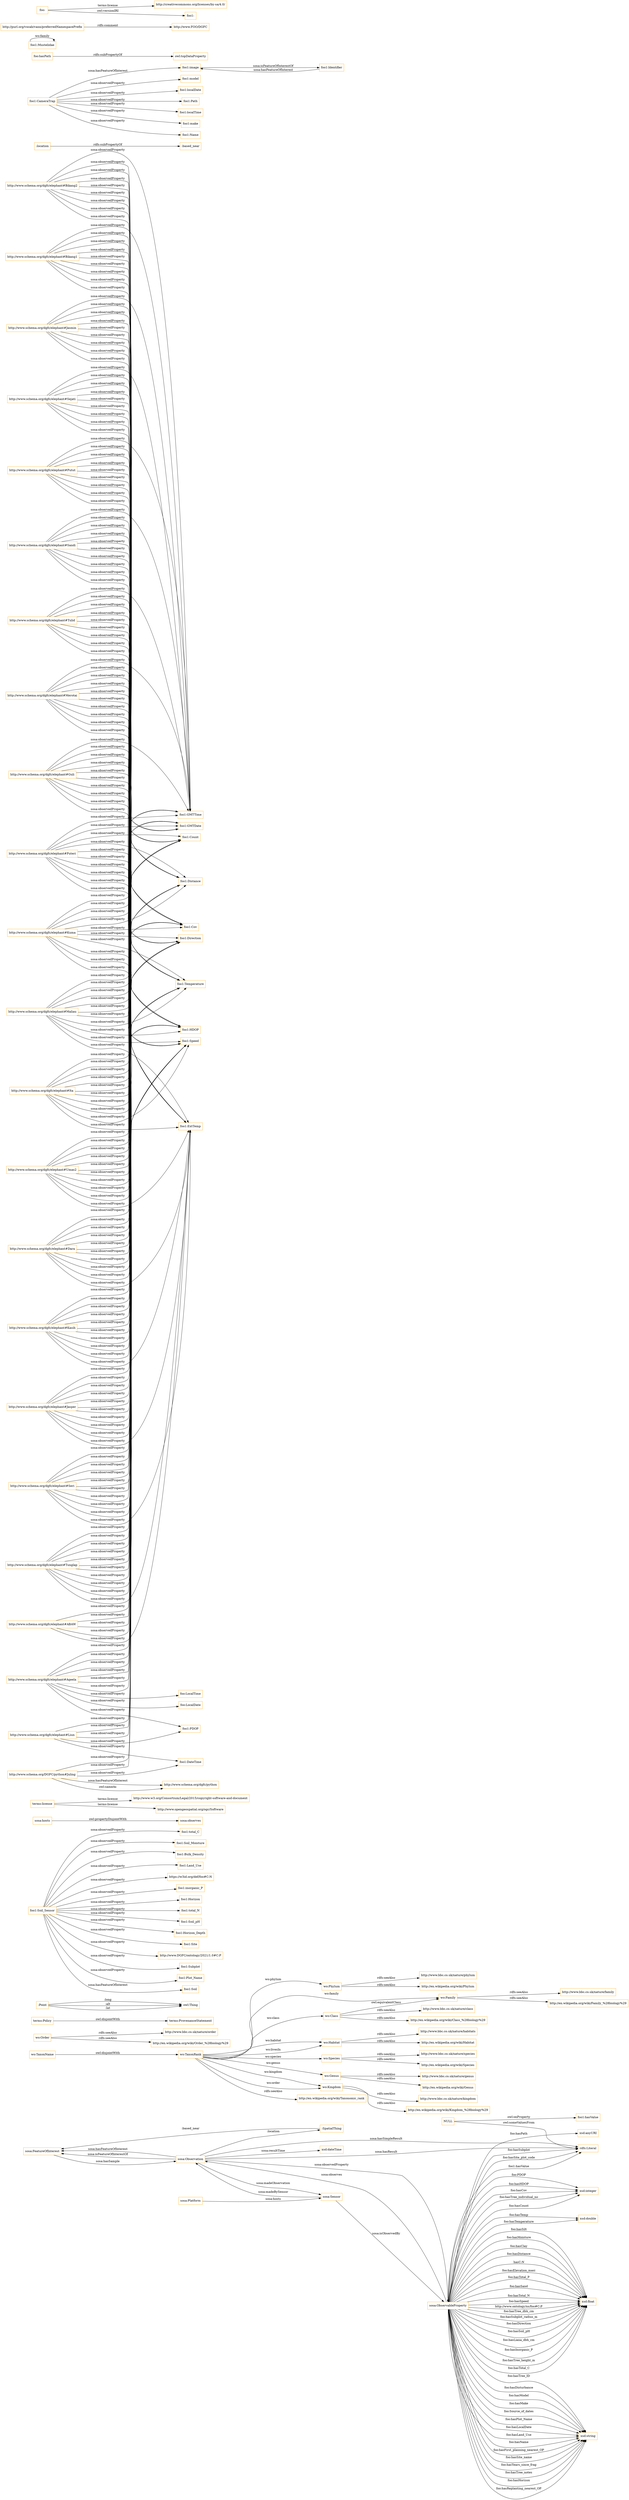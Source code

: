 digraph ar2dtool_diagram { 
rankdir=LR;
size="1501"
node [shape = rectangle, color="orange"]; "sosa:FeatureOfInterest" "wo:Phylum" "wo:Order" "wo:Family" "wo:Habitat" "terms:Policy" "sosa:Platform" ":SpatialThing" "sosa:Observation" "terms:ProvenanceStatement" "wo:TaxonName" "sosa:ObservableProperty" "wo:Species" "sosa:Sensor" "wo:TaxonRank" "wo:Genus" "wo:Class" ":Point" "wo:Kingdom" ; /*classes style*/
	"foo1:Soil_Sensor" -> "foo1:total_C" [ label = "sosa:observedProperty" ];
	"foo1:Soil_Sensor" -> "foo1:Soil_Moisture" [ label = "sosa:observedProperty" ];
	"foo1:Soil_Sensor" -> "foo1:Bulk_Density" [ label = "sosa:observedProperty" ];
	"foo1:Soil_Sensor" -> "foo1:Land_Use" [ label = "sosa:observedProperty" ];
	"foo1:Soil_Sensor" -> "https://w3id.org/def/foo#C:N" [ label = "sosa:observedProperty" ];
	"foo1:Soil_Sensor" -> "foo1:inorganic_P" [ label = "sosa:observedProperty" ];
	"foo1:Soil_Sensor" -> "foo1:Horizon" [ label = "sosa:observedProperty" ];
	"foo1:Soil_Sensor" -> "foo1:total_N" [ label = "sosa:observedProperty" ];
	"foo1:Soil_Sensor" -> "foo1:Soil_pH" [ label = "sosa:observedProperty" ];
	"foo1:Soil_Sensor" -> "foo1:Horizon_Depth" [ label = "sosa:observedProperty" ];
	"foo1:Soil_Sensor" -> "foo1:Site" [ label = "sosa:observedProperty" ];
	"foo1:Soil_Sensor" -> "http://www.DGFC/ontology/2021/1.0#C:P" [ label = "sosa:observedProperty" ];
	"foo1:Soil_Sensor" -> "foo1:Subplot" [ label = "sosa:observedProperty" ];
	"foo1:Soil_Sensor" -> "foo1:Plot_Name" [ label = "sosa:observedProperty" ];
	"foo1:Soil_Sensor" -> "foo1:Soil" [ label = "sosa:hasFeatureOfInterest" ];
	"sosa:hosts" -> "sosa:observes" [ label = "owl:propertyDisjointWith" ];
	"terms:license" -> "http://www.w3.org/Consortium/Legal/2015/copyright-software-and-document" [ label = "terms:license" ];
	"terms:license" -> "http://www.opengeospatial.org/ogc/Software" [ label = "terms:license" ];
	"wo:Kingdom" -> "http://www.bbc.co.uk/nature/kingdom" [ label = "rdfs:seeAlso" ];
	"wo:Kingdom" -> "http://en.wikipedia.org/wiki/Kingdom_%28biology%29" [ label = "rdfs:seeAlso" ];
	"http://www.schema.org/dgfc/elephant#Ita" -> "foo1:Distance" [ label = "sosa:observedProperty" ];
	"http://www.schema.org/dgfc/elephant#Ita" -> "foo1:GMTDate" [ label = "sosa:observedProperty" ];
	"http://www.schema.org/dgfc/elephant#Ita" -> "foo1:HDOP" [ label = "sosa:observedProperty" ];
	"http://www.schema.org/dgfc/elephant#Ita" -> "foo1:Cov" [ label = "sosa:observedProperty" ];
	"http://www.schema.org/dgfc/elephant#Ita" -> "foo1:ExtTemp" [ label = "sosa:observedProperty" ];
	"http://www.schema.org/dgfc/elephant#Ita" -> "foo1:Direction" [ label = "sosa:observedProperty" ];
	"http://www.schema.org/dgfc/elephant#Ita" -> "foo1:Count" [ label = "sosa:observedProperty" ];
	"http://www.schema.org/dgfc/elephant#Ita" -> "foo1:GMTTime" [ label = "sosa:observedProperty" ];
	"http://www.schema.org/dgfc/elephant#Ita" -> "foo1:Speed" [ label = "sosa:observedProperty" ];
	"http://www.schema.org/dgfc/elephant#Ita" -> "foo1:Temperature" [ label = "sosa:observedProperty" ];
	"http://www.schema.org/dgfc/elephant#Bikang2" -> "foo1:Speed" [ label = "sosa:observedProperty" ];
	"http://www.schema.org/dgfc/elephant#Bikang2" -> "foo1:Cov" [ label = "sosa:observedProperty" ];
	"http://www.schema.org/dgfc/elephant#Bikang2" -> "foo1:Count" [ label = "sosa:observedProperty" ];
	"http://www.schema.org/dgfc/elephant#Bikang2" -> "foo1:HDOP" [ label = "sosa:observedProperty" ];
	"http://www.schema.org/dgfc/elephant#Bikang2" -> "foo1:Direction" [ label = "sosa:observedProperty" ];
	"http://www.schema.org/dgfc/elephant#Bikang2" -> "foo1:Temperature" [ label = "sosa:observedProperty" ];
	"http://www.schema.org/dgfc/elephant#Bikang2" -> "foo1:GMTTime" [ label = "sosa:observedProperty" ];
	"http://www.schema.org/dgfc/elephant#Bikang2" -> "foo1:GMTDate" [ label = "sosa:observedProperty" ];
	"http://www.schema.org/dgfc/elephant#Bikang2" -> "foo1:Distance" [ label = "sosa:observedProperty" ];
	"http://www.schema.org/dgfc/elephant#Aqeela" -> "foo:LocalTime" [ label = "sosa:observedProperty" ];
	"http://www.schema.org/dgfc/elephant#Aqeela" -> "foo1:Direction" [ label = "sosa:observedProperty" ];
	"http://www.schema.org/dgfc/elephant#Aqeela" -> "foo1:PDOP" [ label = "sosa:observedProperty" ];
	"http://www.schema.org/dgfc/elephant#Aqeela" -> "foo1:Temperature" [ label = "sosa:observedProperty" ];
	"http://www.schema.org/dgfc/elephant#Aqeela" -> "foo1:HDOP" [ label = "sosa:observedProperty" ];
	"http://www.schema.org/dgfc/elephant#Aqeela" -> "foo:LocalDate" [ label = "sosa:observedProperty" ];
	"http://www.schema.org/dgfc/elephant#Aqeela" -> "foo1:Cov" [ label = "sosa:observedProperty" ];
	"http://www.schema.org/dgfc/elephant#Aqeela" -> "foo1:Distance" [ label = "sosa:observedProperty" ];
	"http://www.schema.org/dgfc/elephant#Aqeela" -> "foo1:Speed" [ label = "sosa:observedProperty" ];
	"http://www.schema.org/dgfc/elephant#ABAW" -> "foo1:Temperature" [ label = "sosa:observedProperty" ];
	"http://www.schema.org/dgfc/elephant#ABAW" -> "foo1:Speed" [ label = "sosa:observedProperty" ];
	"http://www.schema.org/dgfc/elephant#ABAW" -> "foo1:HDOP" [ label = "sosa:observedProperty" ];
	"http://www.schema.org/dgfc/elephant#ABAW" -> "foo1:ExtTemp" [ label = "sosa:observedProperty" ];
	"http://www.schema.org/dgfc/elephant#ABAW" -> "foo1:Cov" [ label = "sosa:observedProperty" ];
	"http://www.schema.org/dgfc/elephant#Merotai" -> "foo1:Direction" [ label = "sosa:observedProperty" ];
	"http://www.schema.org/dgfc/elephant#Merotai" -> "foo1:Temperature" [ label = "sosa:observedProperty" ];
	"http://www.schema.org/dgfc/elephant#Merotai" -> "foo1:Distance" [ label = "sosa:observedProperty" ];
	"http://www.schema.org/dgfc/elephant#Merotai" -> "foo1:GMTDate" [ label = "sosa:observedProperty" ];
	"http://www.schema.org/dgfc/elephant#Merotai" -> "foo1:Cov" [ label = "sosa:observedProperty" ];
	"http://www.schema.org/dgfc/elephant#Merotai" -> "foo1:GMTTime" [ label = "sosa:observedProperty" ];
	"http://www.schema.org/dgfc/elephant#Merotai" -> "foo1:HDOP" [ label = "sosa:observedProperty" ];
	"http://www.schema.org/dgfc/elephant#Merotai" -> "foo1:Speed" [ label = "sosa:observedProperty" ];
	"http://www.schema.org/dgfc/elephant#Merotai" -> "foo1:Count" [ label = "sosa:observedProperty" ];
	"http://www.schema.org/dgfc/elephant#Merotai" -> "foo1:ExtTemp" [ label = "sosa:observedProperty" ];
	"terms:Policy" -> "terms:ProvenanceStatement" [ label = "owl:disjointWith" ];
	"http://www.schema.org/dgfc/elephant#Sejati" -> "foo1:Speed" [ label = "sosa:observedProperty" ];
	"http://www.schema.org/dgfc/elephant#Sejati" -> "foo1:Cov" [ label = "sosa:observedProperty" ];
	"http://www.schema.org/dgfc/elephant#Sejati" -> "foo1:Direction" [ label = "sosa:observedProperty" ];
	"http://www.schema.org/dgfc/elephant#Sejati" -> "foo1:Temperature" [ label = "sosa:observedProperty" ];
	"http://www.schema.org/dgfc/elephant#Sejati" -> "foo1:Count" [ label = "sosa:observedProperty" ];
	"http://www.schema.org/dgfc/elephant#Sejati" -> "foo1:GMTTime" [ label = "sosa:observedProperty" ];
	"http://www.schema.org/dgfc/elephant#Sejati" -> "foo1:HDOP" [ label = "sosa:observedProperty" ];
	"http://www.schema.org/dgfc/elephant#Sejati" -> "foo1:Distance" [ label = "sosa:observedProperty" ];
	"http://www.schema.org/dgfc/elephant#Sejati" -> "foo1:GMTDate" [ label = "sosa:observedProperty" ];
	"http://www.schema.org/dgfc/elephant#Jasmin" -> "foo1:Direction" [ label = "sosa:observedProperty" ];
	"http://www.schema.org/dgfc/elephant#Jasmin" -> "foo1:Speed" [ label = "sosa:observedProperty" ];
	"http://www.schema.org/dgfc/elephant#Jasmin" -> "foo1:GMTTime" [ label = "sosa:observedProperty" ];
	"http://www.schema.org/dgfc/elephant#Jasmin" -> "foo1:Temperature" [ label = "sosa:observedProperty" ];
	"http://www.schema.org/dgfc/elephant#Jasmin" -> "foo1:Distance" [ label = "sosa:observedProperty" ];
	"http://www.schema.org/dgfc/elephant#Jasmin" -> "foo1:GMTDate" [ label = "sosa:observedProperty" ];
	"http://www.schema.org/dgfc/elephant#Jasmin" -> "foo1:HDOP" [ label = "sosa:observedProperty" ];
	"http://www.schema.org/dgfc/elephant#Jasmin" -> "foo1:Count" [ label = "sosa:observedProperty" ];
	"http://www.schema.org/dgfc/elephant#Jasmin" -> "foo1:Cov" [ label = "sosa:observedProperty" ];
	"http://www.schema.org/dgfc/elephant#Jasper" -> "foo1:Distance" [ label = "sosa:observedProperty" ];
	"http://www.schema.org/dgfc/elephant#Jasper" -> "foo1:Temperature" [ label = "sosa:observedProperty" ];
	"http://www.schema.org/dgfc/elephant#Jasper" -> "foo1:Cov" [ label = "sosa:observedProperty" ];
	"http://www.schema.org/dgfc/elephant#Jasper" -> "foo1:ExtTemp" [ label = "sosa:observedProperty" ];
	"http://www.schema.org/dgfc/elephant#Jasper" -> "foo1:GMTDate" [ label = "sosa:observedProperty" ];
	"http://www.schema.org/dgfc/elephant#Jasper" -> "foo1:GMTTime" [ label = "sosa:observedProperty" ];
	"http://www.schema.org/dgfc/elephant#Jasper" -> "foo1:Speed" [ label = "sosa:observedProperty" ];
	"http://www.schema.org/dgfc/elephant#Jasper" -> "foo1:HDOP" [ label = "sosa:observedProperty" ];
	"http://www.schema.org/dgfc/elephant#Jasper" -> "foo1:Direction" [ label = "sosa:observedProperty" ];
	"http://www.schema.org/dgfc/elephant#Jasper" -> "foo1:Count" [ label = "sosa:observedProperty" ];
	"http://www.schema.org/dgfc/elephant#Liun" -> "foo1:Temperature" [ label = "sosa:observedProperty" ];
	"http://www.schema.org/dgfc/elephant#Liun" -> "foo1:Speed" [ label = "sosa:observedProperty" ];
	"http://www.schema.org/dgfc/elephant#Liun" -> "foo1:PDOP" [ label = "sosa:observedProperty" ];
	"http://www.schema.org/dgfc/elephant#Liun" -> "foo1:Direction" [ label = "sosa:observedProperty" ];
	"http://www.schema.org/dgfc/elephant#Liun" -> "foo1:DateTime" [ label = "sosa:observedProperty" ];
	":location" -> ":based_near" [ label = "rdfs:subPropertyOf" ];
	"http://www.schema.org/dgfc/elephant#Tulid" -> "foo1:Temperature" [ label = "sosa:observedProperty" ];
	"http://www.schema.org/dgfc/elephant#Tulid" -> "foo1:Distance" [ label = "sosa:observedProperty" ];
	"http://www.schema.org/dgfc/elephant#Tulid" -> "foo1:Speed" [ label = "sosa:observedProperty" ];
	"http://www.schema.org/dgfc/elephant#Tulid" -> "foo1:Cov" [ label = "sosa:observedProperty" ];
	"http://www.schema.org/dgfc/elephant#Tulid" -> "foo1:Direction" [ label = "sosa:observedProperty" ];
	"http://www.schema.org/dgfc/elephant#Tulid" -> "foo1:GMTTime" [ label = "sosa:observedProperty" ];
	"http://www.schema.org/dgfc/elephant#Tulid" -> "foo1:GMTDate" [ label = "sosa:observedProperty" ];
	"http://www.schema.org/dgfc/elephant#Tulid" -> "foo1:ExtTemp" [ label = "sosa:observedProperty" ];
	"http://www.schema.org/dgfc/elephant#Tulid" -> "foo1:Count" [ label = "sosa:observedProperty" ];
	"http://www.schema.org/dgfc/elephant#Bikang1" -> "foo1:GMTDate" [ label = "sosa:observedProperty" ];
	"http://www.schema.org/dgfc/elephant#Bikang1" -> "foo1:Temperature" [ label = "sosa:observedProperty" ];
	"http://www.schema.org/dgfc/elephant#Bikang1" -> "foo1:Count" [ label = "sosa:observedProperty" ];
	"http://www.schema.org/dgfc/elephant#Bikang1" -> "foo1:HDOP" [ label = "sosa:observedProperty" ];
	"http://www.schema.org/dgfc/elephant#Bikang1" -> "foo1:GMTTime" [ label = "sosa:observedProperty" ];
	"http://www.schema.org/dgfc/elephant#Bikang1" -> "foo1:Direction" [ label = "sosa:observedProperty" ];
	"http://www.schema.org/dgfc/elephant#Bikang1" -> "foo1:Distance" [ label = "sosa:observedProperty" ];
	"http://www.schema.org/dgfc/elephant#Bikang1" -> "foo1:Speed" [ label = "sosa:observedProperty" ];
	"http://www.schema.org/dgfc/elephant#Bikang1" -> "foo1:Cov" [ label = "sosa:observedProperty" ];
	"foo1:image" -> "foo1:Identifier" [ label = "sosa:isFeatureOfInterestOf" ];
	"wo:Species" -> "http://www.bbc.co.uk/nature/species" [ label = "rdfs:seeAlso" ];
	"wo:Species" -> "http://en.wikipedia.org/wiki/Species" [ label = "rdfs:seeAlso" ];
	"http://www.schema.org/dgfc/elephant#Guli" -> "foo1:Distance" [ label = "sosa:observedProperty" ];
	"http://www.schema.org/dgfc/elephant#Guli" -> "foo1:Direction" [ label = "sosa:observedProperty" ];
	"http://www.schema.org/dgfc/elephant#Guli" -> "foo1:Speed" [ label = "sosa:observedProperty" ];
	"http://www.schema.org/dgfc/elephant#Guli" -> "foo1:HDOP" [ label = "sosa:observedProperty" ];
	"http://www.schema.org/dgfc/elephant#Guli" -> "foo1:Cov" [ label = "sosa:observedProperty" ];
	"http://www.schema.org/dgfc/elephant#Guli" -> "foo1:Temperature" [ label = "sosa:observedProperty" ];
	"http://www.schema.org/dgfc/elephant#Guli" -> "foo1:GMTTime" [ label = "sosa:observedProperty" ];
	"http://www.schema.org/dgfc/elephant#Guli" -> "foo1:Count" [ label = "sosa:observedProperty" ];
	"http://www.schema.org/dgfc/elephant#Guli" -> "foo1:GMTDate" [ label = "sosa:observedProperty" ];
	"http://www.schema.org/dgfc/elephant#Guli" -> "foo1:ExtTemp" [ label = "sosa:observedProperty" ];
	"http://www.schema.org/dgfc/elephant#Kasih" -> "foo1:Direction" [ label = "sosa:observedProperty" ];
	"http://www.schema.org/dgfc/elephant#Kasih" -> "foo1:GMTTime" [ label = "sosa:observedProperty" ];
	"http://www.schema.org/dgfc/elephant#Kasih" -> "foo1:HDOP" [ label = "sosa:observedProperty" ];
	"http://www.schema.org/dgfc/elephant#Kasih" -> "foo1:Speed" [ label = "sosa:observedProperty" ];
	"http://www.schema.org/dgfc/elephant#Kasih" -> "foo1:Distance" [ label = "sosa:observedProperty" ];
	"http://www.schema.org/dgfc/elephant#Kasih" -> "foo1:Count" [ label = "sosa:observedProperty" ];
	"http://www.schema.org/dgfc/elephant#Kasih" -> "foo1:GMTDate" [ label = "sosa:observedProperty" ];
	"http://www.schema.org/dgfc/elephant#Kasih" -> "foo1:Temperature" [ label = "sosa:observedProperty" ];
	"http://www.schema.org/dgfc/elephant#Kasih" -> "foo1:ExtTemp" [ label = "sosa:observedProperty" ];
	"http://www.schema.org/dgfc/elephant#Kasih" -> "foo1:Cov" [ label = "sosa:observedProperty" ];
	"foo:hasPath" -> "owl:topDataProperty" [ label = "rdfs:subPropertyOf" ];
	"http://www.schema.org/DGFC/python#Juling" -> "foo1:Speed" [ label = "sosa:observedProperty" ];
	"http://www.schema.org/DGFC/python#Juling" -> "foo1:HDOP" [ label = "sosa:observedProperty" ];
	"http://www.schema.org/DGFC/python#Juling" -> "foo1:DateTime" [ label = "sosa:observedProperty" ];
	"http://www.schema.org/DGFC/python#Juling" -> "http://www.schema.org/dgfc/python" [ label = "sosa:hasFeatureOfInterest" ];
	"http://www.schema.org/DGFC/python#Juling" -> "http://www.schema.org/dgfc/python" [ label = "owl:sameAs" ];
	"foo1:Mustelidae" -> "foo1:Mustelidae" [ label = "wo:family" ];
	"wo:Phylum" -> "http://www.bbc.co.uk/nature/phylum" [ label = "rdfs:seeAlso" ];
	"wo:Phylum" -> "http://en.wikipedia.org/wiki/Phylum" [ label = "rdfs:seeAlso" ];
	"http://www.schema.org/dgfc/elephant#Sandi" -> "foo1:GMTDate" [ label = "sosa:observedProperty" ];
	"http://www.schema.org/dgfc/elephant#Sandi" -> "foo1:ExtTemp" [ label = "sosa:observedProperty" ];
	"http://www.schema.org/dgfc/elephant#Sandi" -> "foo1:HDOP" [ label = "sosa:observedProperty" ];
	"http://www.schema.org/dgfc/elephant#Sandi" -> "foo1:Temperature" [ label = "sosa:observedProperty" ];
	"http://www.schema.org/dgfc/elephant#Sandi" -> "foo1:GMTTime" [ label = "sosa:observedProperty" ];
	"http://www.schema.org/dgfc/elephant#Sandi" -> "foo1:Cov" [ label = "sosa:observedProperty" ];
	"http://www.schema.org/dgfc/elephant#Sandi" -> "foo1:Count" [ label = "sosa:observedProperty" ];
	"http://www.schema.org/dgfc/elephant#Sandi" -> "foo1:Distance" [ label = "sosa:observedProperty" ];
	"http://www.schema.org/dgfc/elephant#Sandi" -> "foo1:Speed" [ label = "sosa:observedProperty" ];
	"http://www.schema.org/dgfc/elephant#Sandi" -> "foo1:Direction" [ label = "sosa:observedProperty" ];
	"NULL" -> "rdfs:Literal" [ label = "owl:someValuesFrom" ];
	"NULL" -> "foo1:hasValue" [ label = "owl:onProperty" ];
	"foo1:Identifier" -> "foo1:image" [ label = "sosa:hasFeatureOfInterest" ];
	"foo1:CameraTrap" -> "foo1:model" [ label = "sosa:observedProperty" ];
	"foo1:CameraTrap" -> "foo1:localDate" [ label = "sosa:observedProperty" ];
	"foo1:CameraTrap" -> "foo1:Path" [ label = "sosa:observedProperty" ];
	"foo1:CameraTrap" -> "foo1:localTime" [ label = "sosa:observedProperty" ];
	"foo1:CameraTrap" -> "foo1:make" [ label = "sosa:observedProperty" ];
	"foo1:CameraTrap" -> "foo1:Name" [ label = "sosa:observedProperty" ];
	"foo1:CameraTrap" -> "foo1:image" [ label = "sosa:hasFeatureOfInterest" ];
	"wo:Order" -> "http://www.bbc.co.uk/nature/order" [ label = "rdfs:seeAlso" ];
	"wo:Order" -> "http://en.wikipedia.org/wiki/Order_%28biology%29" [ label = "rdfs:seeAlso" ];
	"http://www.schema.org/dgfc/elephant#Maliau" -> "foo1:Count" [ label = "sosa:observedProperty" ];
	"http://www.schema.org/dgfc/elephant#Maliau" -> "foo1:Distance" [ label = "sosa:observedProperty" ];
	"http://www.schema.org/dgfc/elephant#Maliau" -> "foo1:GMTTime" [ label = "sosa:observedProperty" ];
	"http://www.schema.org/dgfc/elephant#Maliau" -> "foo1:GMTDate" [ label = "sosa:observedProperty" ];
	"http://www.schema.org/dgfc/elephant#Maliau" -> "foo1:Direction" [ label = "sosa:observedProperty" ];
	"http://www.schema.org/dgfc/elephant#Maliau" -> "foo1:Temperature" [ label = "sosa:observedProperty" ];
	"http://www.schema.org/dgfc/elephant#Maliau" -> "foo1:ExtTemp" [ label = "sosa:observedProperty" ];
	"http://www.schema.org/dgfc/elephant#Maliau" -> "foo1:Speed" [ label = "sosa:observedProperty" ];
	"http://www.schema.org/dgfc/elephant#Maliau" -> "foo1:Cov" [ label = "sosa:observedProperty" ];
	"http://www.schema.org/dgfc/elephant#Maliau" -> "foo1:HDOP" [ label = "sosa:observedProperty" ];
	"http://www.schema.org/dgfc/elephant#Umas2" -> "foo1:GMTTime" [ label = "sosa:observedProperty" ];
	"http://www.schema.org/dgfc/elephant#Umas2" -> "foo1:ExtTemp" [ label = "sosa:observedProperty" ];
	"http://www.schema.org/dgfc/elephant#Umas2" -> "foo1:Speed" [ label = "sosa:observedProperty" ];
	"http://www.schema.org/dgfc/elephant#Umas2" -> "foo1:Direction" [ label = "sosa:observedProperty" ];
	"http://www.schema.org/dgfc/elephant#Umas2" -> "foo1:GMTDate" [ label = "sosa:observedProperty" ];
	"http://www.schema.org/dgfc/elephant#Umas2" -> "foo1:Cov" [ label = "sosa:observedProperty" ];
	"http://www.schema.org/dgfc/elephant#Umas2" -> "foo1:Count" [ label = "sosa:observedProperty" ];
	"http://www.schema.org/dgfc/elephant#Umas2" -> "foo1:Temperature" [ label = "sosa:observedProperty" ];
	"http://www.schema.org/dgfc/elephant#Umas2" -> "foo1:Distance" [ label = "sosa:observedProperty" ];
	"http://www.schema.org/dgfc/elephant#Umas2" -> "foo1:HDOP" [ label = "sosa:observedProperty" ];
	"wo:Class" -> "http://www.bbc.co.uk/nature/class" [ label = "rdfs:seeAlso" ];
	"wo:Class" -> "wo:Family" [ label = "owl:equivalentClass" ];
	"wo:Class" -> "http://en.wikipedia.org/wiki/Class_%28biology%29" [ label = "rdfs:seeAlso" ];
	"http://www.schema.org/dgfc/elephant#Putut" -> "foo1:Speed" [ label = "sosa:observedProperty" ];
	"http://www.schema.org/dgfc/elephant#Putut" -> "foo1:GMTDate" [ label = "sosa:observedProperty" ];
	"http://www.schema.org/dgfc/elephant#Putut" -> "foo1:Count" [ label = "sosa:observedProperty" ];
	"http://www.schema.org/dgfc/elephant#Putut" -> "foo1:GMTTime" [ label = "sosa:observedProperty" ];
	"http://www.schema.org/dgfc/elephant#Putut" -> "foo1:Cov" [ label = "sosa:observedProperty" ];
	"http://www.schema.org/dgfc/elephant#Putut" -> "foo1:Temperature" [ label = "sosa:observedProperty" ];
	"http://www.schema.org/dgfc/elephant#Putut" -> "foo1:Distance" [ label = "sosa:observedProperty" ];
	"http://www.schema.org/dgfc/elephant#Putut" -> "foo1:HDOP" [ label = "sosa:observedProperty" ];
	"http://www.schema.org/dgfc/elephant#Putut" -> "foo1:Direction" [ label = "sosa:observedProperty" ];
	"http://purl.org/vocab/vann/preferredNamespacePrefix" -> "http://www.FOO/DGFC" [ label = "rdfs:comment" ];
	"wo:Family" -> "http://www.bbc.co.uk/nature/family" [ label = "rdfs:seeAlso" ];
	"wo:Family" -> "http://en.wikipedia.org/wiki/Family_%28biology%29" [ label = "rdfs:seeAlso" ];
	"http://www.schema.org/dgfc/elephant#Tunglap" -> "foo1:GMTDate" [ label = "sosa:observedProperty" ];
	"http://www.schema.org/dgfc/elephant#Tunglap" -> "foo1:Temperature" [ label = "sosa:observedProperty" ];
	"http://www.schema.org/dgfc/elephant#Tunglap" -> "foo1:Count" [ label = "sosa:observedProperty" ];
	"http://www.schema.org/dgfc/elephant#Tunglap" -> "foo1:ExtTemp" [ label = "sosa:observedProperty" ];
	"http://www.schema.org/dgfc/elephant#Tunglap" -> "foo1:Cov" [ label = "sosa:observedProperty" ];
	"http://www.schema.org/dgfc/elephant#Tunglap" -> "foo1:Speed" [ label = "sosa:observedProperty" ];
	"http://www.schema.org/dgfc/elephant#Tunglap" -> "foo1:GMTTime" [ label = "sosa:observedProperty" ];
	"http://www.schema.org/dgfc/elephant#Tunglap" -> "foo1:HDOP" [ label = "sosa:observedProperty" ];
	"http://www.schema.org/dgfc/elephant#Tunglap" -> "foo1:Distance" [ label = "sosa:observedProperty" ];
	"http://www.schema.org/dgfc/elephant#Tunglap" -> "foo1:Direction" [ label = "sosa:observedProperty" ];
	"wo:Habitat" -> "http://www.bbc.co.uk/nature/habitats" [ label = "rdfs:seeAlso" ];
	"wo:Habitat" -> "http://en.wikipedia.org/wiki/Habitat" [ label = "rdfs:seeAlso" ];
	"http://www.schema.org/dgfc/elephant#Puteri" -> "foo1:Speed" [ label = "sosa:observedProperty" ];
	"http://www.schema.org/dgfc/elephant#Puteri" -> "foo1:Temperature" [ label = "sosa:observedProperty" ];
	"http://www.schema.org/dgfc/elephant#Puteri" -> "foo1:GMTDate" [ label = "sosa:observedProperty" ];
	"http://www.schema.org/dgfc/elephant#Puteri" -> "foo1:HDOP" [ label = "sosa:observedProperty" ];
	"http://www.schema.org/dgfc/elephant#Puteri" -> "foo1:Cov" [ label = "sosa:observedProperty" ];
	"http://www.schema.org/dgfc/elephant#Puteri" -> "foo1:Direction" [ label = "sosa:observedProperty" ];
	"http://www.schema.org/dgfc/elephant#Puteri" -> "foo1:Distance" [ label = "sosa:observedProperty" ];
	"http://www.schema.org/dgfc/elephant#Puteri" -> "foo1:GMTTime" [ label = "sosa:observedProperty" ];
	"http://www.schema.org/dgfc/elephant#Puteri" -> "foo1:ExtTemp" [ label = "sosa:observedProperty" ];
	"http://www.schema.org/dgfc/elephant#Puteri" -> "foo1:Count" [ label = "sosa:observedProperty" ];
	"wo:TaxonName" -> "wo:TaxonRank" [ label = "owl:disjointWith" ];
	"http://www.schema.org/dgfc/elephant#Dara" -> "foo1:Distance" [ label = "sosa:observedProperty" ];
	"http://www.schema.org/dgfc/elephant#Dara" -> "foo1:Direction" [ label = "sosa:observedProperty" ];
	"http://www.schema.org/dgfc/elephant#Dara" -> "foo1:Count" [ label = "sosa:observedProperty" ];
	"http://www.schema.org/dgfc/elephant#Dara" -> "foo1:GMTDate" [ label = "sosa:observedProperty" ];
	"http://www.schema.org/dgfc/elephant#Dara" -> "foo1:HDOP" [ label = "sosa:observedProperty" ];
	"http://www.schema.org/dgfc/elephant#Dara" -> "foo1:ExtTemp" [ label = "sosa:observedProperty" ];
	"http://www.schema.org/dgfc/elephant#Dara" -> "foo1:GMTTime" [ label = "sosa:observedProperty" ];
	"http://www.schema.org/dgfc/elephant#Dara" -> "foo1:Temperature" [ label = "sosa:observedProperty" ];
	"http://www.schema.org/dgfc/elephant#Dara" -> "foo1:Cov" [ label = "sosa:observedProperty" ];
	"http://www.schema.org/dgfc/elephant#Dara" -> "foo1:Speed" [ label = "sosa:observedProperty" ];
	"foo:" -> "http://creativecommons.org/licenses/by-sa/4.0/" [ label = "terms:license" ];
	"foo:" -> "foo1:" [ label = "owl:versionIRI" ];
	"http://www.schema.org/dgfc/elephant#Kuma" -> "foo1:GMTTime" [ label = "sosa:observedProperty" ];
	"http://www.schema.org/dgfc/elephant#Kuma" -> "foo1:Cov" [ label = "sosa:observedProperty" ];
	"http://www.schema.org/dgfc/elephant#Kuma" -> "foo1:Count" [ label = "sosa:observedProperty" ];
	"http://www.schema.org/dgfc/elephant#Kuma" -> "foo1:Distance" [ label = "sosa:observedProperty" ];
	"http://www.schema.org/dgfc/elephant#Kuma" -> "foo1:Direction" [ label = "sosa:observedProperty" ];
	"http://www.schema.org/dgfc/elephant#Kuma" -> "foo1:Temperature" [ label = "sosa:observedProperty" ];
	"http://www.schema.org/dgfc/elephant#Kuma" -> "foo1:GMTDate" [ label = "sosa:observedProperty" ];
	"http://www.schema.org/dgfc/elephant#Kuma" -> "foo1:Speed" [ label = "sosa:observedProperty" ];
	"http://www.schema.org/dgfc/elephant#Kuma" -> "foo1:HDOP" [ label = "sosa:observedProperty" ];
	"http://www.schema.org/dgfc/elephant#Kuma" -> "foo1:ExtTemp" [ label = "sosa:observedProperty" ];
	"wo:TaxonRank" -> "http://en.wikipedia.org/wiki/Taxonomic_rank" [ label = "rdfs:seeAlso" ];
	"http://www.schema.org/dgfc/elephant#Seri" -> "foo1:Speed" [ label = "sosa:observedProperty" ];
	"http://www.schema.org/dgfc/elephant#Seri" -> "foo1:Cov" [ label = "sosa:observedProperty" ];
	"http://www.schema.org/dgfc/elephant#Seri" -> "foo1:Count" [ label = "sosa:observedProperty" ];
	"http://www.schema.org/dgfc/elephant#Seri" -> "foo1:Distance" [ label = "sosa:observedProperty" ];
	"http://www.schema.org/dgfc/elephant#Seri" -> "foo1:HDOP" [ label = "sosa:observedProperty" ];
	"http://www.schema.org/dgfc/elephant#Seri" -> "foo1:ExtTemp" [ label = "sosa:observedProperty" ];
	"http://www.schema.org/dgfc/elephant#Seri" -> "foo1:GMTTime" [ label = "sosa:observedProperty" ];
	"http://www.schema.org/dgfc/elephant#Seri" -> "foo1:Temperature" [ label = "sosa:observedProperty" ];
	"http://www.schema.org/dgfc/elephant#Seri" -> "foo1:GMTDate" [ label = "sosa:observedProperty" ];
	"http://www.schema.org/dgfc/elephant#Seri" -> "foo1:Direction" [ label = "sosa:observedProperty" ];
	"wo:Genus" -> "http://www.bbc.co.uk/nature/genus" [ label = "rdfs:seeAlso" ];
	"wo:Genus" -> "http://en.wikipedia.org/wiki/Genus" [ label = "rdfs:seeAlso" ];
	"sosa:ObservableProperty" -> "xsd:float" [ label = "foo:hasDistance" ];
	":Point" -> "owl:Thing" [ label = ":long" ];
	"sosa:ObservableProperty" -> "xsd:string" [ label = "foo:hasName" ];
	"wo:TaxonRank" -> "wo:Habitat" [ label = "wo:habitat" ];
	"sosa:ObservableProperty" -> "xsd:float" [ label = "hasC:N" ];
	"sosa:ObservableProperty" -> "xsd:integer" [ label = "foo:hasTree_individual_no" ];
	"sosa:ObservableProperty" -> "xsd:float" [ label = "foo:hasElevation_masi" ];
	"sosa:ObservableProperty" -> "rdfs:Literal" [ label = "foo:hasSite_plot_code" ];
	"sosa:ObservableProperty" -> "xsd:float" [ label = "foo:hasTotal_P" ];
	"sosa:ObservableProperty" -> "xsd:float" [ label = "foo:hasSand" ];
	"sosa:ObservableProperty" -> "xsd:string" [ label = "foo:hasFirst_planning_nearest_OP" ];
	"sosa:ObservableProperty" -> "xsd:string" [ label = "foo:hasSite_name" ];
	"sosa:ObservableProperty" -> "xsd:float" [ label = "foo:hasTotal_N" ];
	"sosa:ObservableProperty" -> "xsd:string" [ label = "foo:hasYears_since_frag" ];
	"sosa:ObservableProperty" -> "rdfs:Literal" [ label = "foo1:hasValue" ];
	"sosa:ObservableProperty" -> "xsd:string" [ label = "foo:hasTree_notes" ];
	"sosa:ObservableProperty" -> "xsd:float" [ label = "foo:hasSpeed" ];
	"sosa:ObservableProperty" -> "xsd:float" [ label = "http://www.ontology/ns/foo#C:P" ];
	"sosa:ObservableProperty" -> "xsd:float" [ label = "foo:hasTree_dbh_cm" ];
	"sosa:Observation" -> "sosa:FeatureOfInterest" [ label = "sosa:hasFeatureOfInterest" ];
	"sosa:Observation" -> "rdfs:Literal" [ label = "sosa:hasSimpleResult" ];
	"sosa:Observation" -> "xsd:dateTime" [ label = "sosa:resultTime" ];
	"sosa:ObservableProperty" -> "xsd:float" [ label = "foo:hasSubplot_radius_m" ];
	"sosa:ObservableProperty" -> "xsd:float" [ label = "foo:hasDirection" ];
	"sosa:ObservableProperty" -> "xsd:float" [ label = "foo:hasSoil_pH" ];
	"sosa:ObservableProperty" -> "xsd:string" [ label = "foo:hasHorizon" ];
	"sosa:ObservableProperty" -> "xsd:float" [ label = "foo:hasLiana_dbh_cm" ];
	"sosa:FeatureOfInterest" -> "sosa:Observation" [ label = "sosa:hasSample" ];
	":SpatialThing" -> "sosa:FeatureOfInterest" [ label = ":based_near" ];
	"sosa:ObservableProperty" -> "xsd:string" [ label = "foo:hasReplanting_nearest_OP" ];
	"sosa:Observation" -> "sosa:Sensor" [ label = "sosa:madeObservation" ];
	"sosa:ObservableProperty" -> "xsd:anyURI" [ label = "foo:hasPath" ];
	"sosa:Platform" -> "sosa:Sensor" [ label = "sosa:hosts" ];
	"sosa:ObservableProperty" -> "xsd:integer" [ label = "foo:hasCount" ];
	"sosa:ObservableProperty" -> "xsd:integer" [ label = "foo:PDOP" ];
	"sosa:ObservableProperty" -> "xsd:string" [ label = "foo:hasTree_ID" ];
	"sosa:ObservableProperty" -> "xsd:double" [ label = "foo:hasTemp" ];
	"sosa:ObservableProperty" -> "xsd:float" [ label = "foo:hasInorganic_P" ];
	"sosa:ObservableProperty" -> "xsd:string" [ label = "foo:hasDisturbance" ];
	"sosa:Observation" -> "rdfs:Literal" [ label = "sosa:hasResult" ];
	"sosa:Sensor" -> "sosa:ObservableProperty" [ label = "sosa:isObservedBy" ];
	"sosa:Observation" -> "sosa:ObservableProperty" [ label = "sosa:observedProperty" ];
	"sosa:ObservableProperty" -> "xsd:integer" [ label = "foo:hasHDOP" ];
	":Point" -> "owl:Thing" [ label = ":alt" ];
	"wo:TaxonRank" -> "wo:Genus" [ label = "wo:genus" ];
	"sosa:ObservableProperty" -> "xsd:string" [ label = "foo:hasModel" ];
	"sosa:ObservableProperty" -> "sosa:Observation" [ label = "sosa:observes" ];
	"wo:TaxonRank" -> "wo:Phylum" [ label = "wo:phylum" ];
	"sosa:ObservableProperty" -> "xsd:float" [ label = "foo:hasTree_height_m" ];
	"sosa:Sensor" -> "sosa:Observation" [ label = "sosa:madeBySensor" ];
	"wo:TaxonRank" -> "wo:Family" [ label = "wo:family" ];
	"sosa:ObservableProperty" -> "xsd:string" [ label = "foo:hasMake" ];
	"sosa:ObservableProperty" -> "xsd:float" [ label = "foo:hasTotal_C" ];
	"sosa:ObservableProperty" -> "xsd:integer" [ label = "foo:hasCov" ];
	":Point" -> "owl:Thing" [ label = ":lat" ];
	"sosa:Observation" -> ":SpatialThing" [ label = ":location" ];
	"sosa:ObservableProperty" -> "xsd:string" [ label = "foo:Source_of_dates" ];
	"sosa:ObservableProperty" -> "rdfs:Literal" [ label = "foo:hasSubplot" ];
	"wo:TaxonRank" -> "wo:Kingdom" [ label = "wo:kingdom" ];
	"sosa:ObservableProperty" -> "xsd:string" [ label = "foo:hasPlot_Name" ];
	"sosa:ObservableProperty" -> "xsd:float" [ label = "foo:hasSilt" ];
	"sosa:ObservableProperty" -> "xsd:string" [ label = "foo:hasLocalDate" ];
	"sosa:ObservableProperty" -> "xsd:double" [ label = "foo:hasTemperature" ];
	"wo:TaxonRank" -> "wo:Species" [ label = "wo:species" ];
	"wo:TaxonRank" -> "wo:Habitat" [ label = "wo:livesIn" ];
	"sosa:ObservableProperty" -> "xsd:string" [ label = "foo:hasLand_Use" ];
	"sosa:Observation" -> "sosa:FeatureOfInterest" [ label = "sosa:isFeatureOfInterestOf" ];
	"sosa:ObservableProperty" -> "xsd:float" [ label = "foo:hasMoisture" ];
	"wo:TaxonRank" -> "wo:Kingdom" [ label = "wo:order" ];
	"wo:TaxonRank" -> "wo:Class" [ label = "wo:class" ];
	"sosa:ObservableProperty" -> "xsd:float" [ label = "foo:hasClay" ];

}
